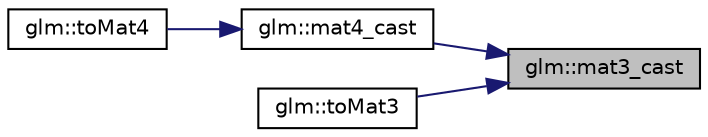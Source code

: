 digraph "glm::mat3_cast"
{
 // LATEX_PDF_SIZE
  edge [fontname="Helvetica",fontsize="10",labelfontname="Helvetica",labelfontsize="10"];
  node [fontname="Helvetica",fontsize="10",shape=record];
  rankdir="RL";
  Node1 [label="glm::mat3_cast",height=0.2,width=0.4,color="black", fillcolor="grey75", style="filled", fontcolor="black",tooltip=" "];
  Node1 -> Node2 [dir="back",color="midnightblue",fontsize="10",style="solid",fontname="Helvetica"];
  Node2 [label="glm::mat4_cast",height=0.2,width=0.4,color="black", fillcolor="white", style="filled",URL="$group__gtc__quaternion.html#ga14bb2ddf028c91542763eb6f2bba47ef",tooltip=" "];
  Node2 -> Node3 [dir="back",color="midnightblue",fontsize="10",style="solid",fontname="Helvetica"];
  Node3 [label="glm::toMat4",height=0.2,width=0.4,color="black", fillcolor="white", style="filled",URL="$group__gtx__quaternion.html#gaedc9fba6485eade37cc26c16df9d7aad",tooltip=" "];
  Node1 -> Node4 [dir="back",color="midnightblue",fontsize="10",style="solid",fontname="Helvetica"];
  Node4 [label="glm::toMat3",height=0.2,width=0.4,color="black", fillcolor="white", style="filled",URL="$group__gtx__quaternion.html#ga01935b66ba245c2fd7dee5427d86ce9b",tooltip=" "];
}
